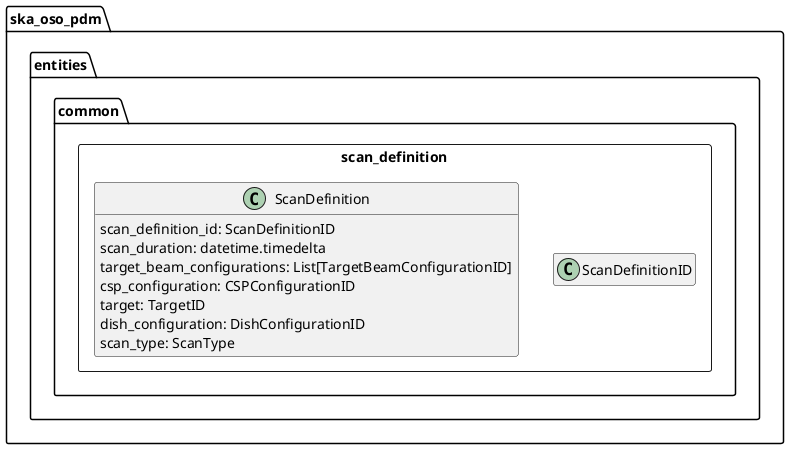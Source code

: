 @startuml
hide empty members

package ska_oso_pdm.entities.common {
    package scan_definition <<Rectangle>> {
        class ScanDefinitionID
        class ScanDefinition {
            scan_definition_id: ScanDefinitionID
            scan_duration: datetime.timedelta
            target_beam_configurations: List[TargetBeamConfigurationID]
            csp_configuration: CSPConfigurationID
            target: TargetID
            dish_configuration: DishConfigurationID
            scan_type: ScanType
        }
    }
}
@enduml
